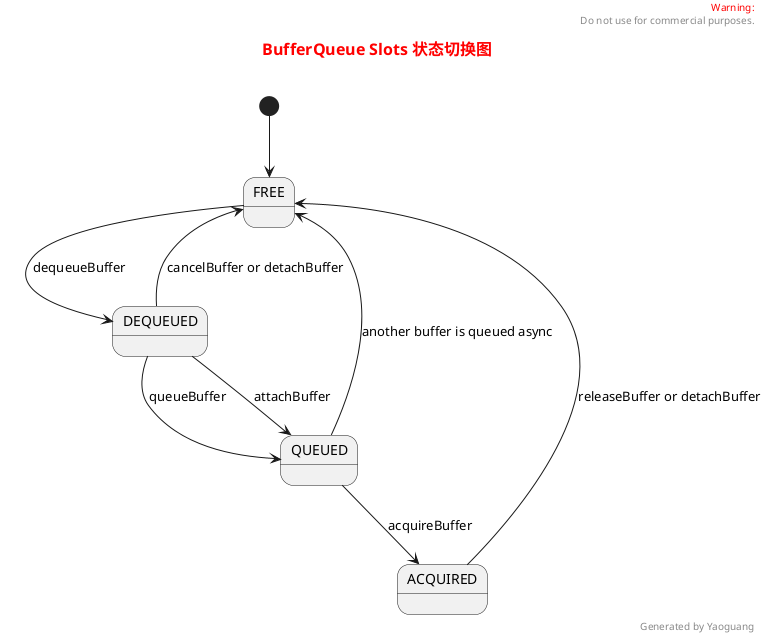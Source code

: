 @startuml
title
<font color=red size=16>BufferQueue Slots 状态切换图</font>

endtitle

header
<font color=red>Warning:</font>
Do not use for commercial purposes.
endheader
'-----------------------------------------------------------
[*] --> FREE
FREE --> DEQUEUED : dequeueBuffer
DEQUEUED --> FREE : cancelBuffer or detachBuffer
DEQUEUED --> QUEUED : queueBuffer
DEQUEUED --> QUEUED : attachBuffer
QUEUED --> ACQUIRED : acquireBuffer
QUEUED --> FREE : another buffer is queued async
ACQUIRED --> FREE : releaseBuffer or detachBuffer

'-----------------------------------------------------------
right footer Generated by Yaoguang
@enduml